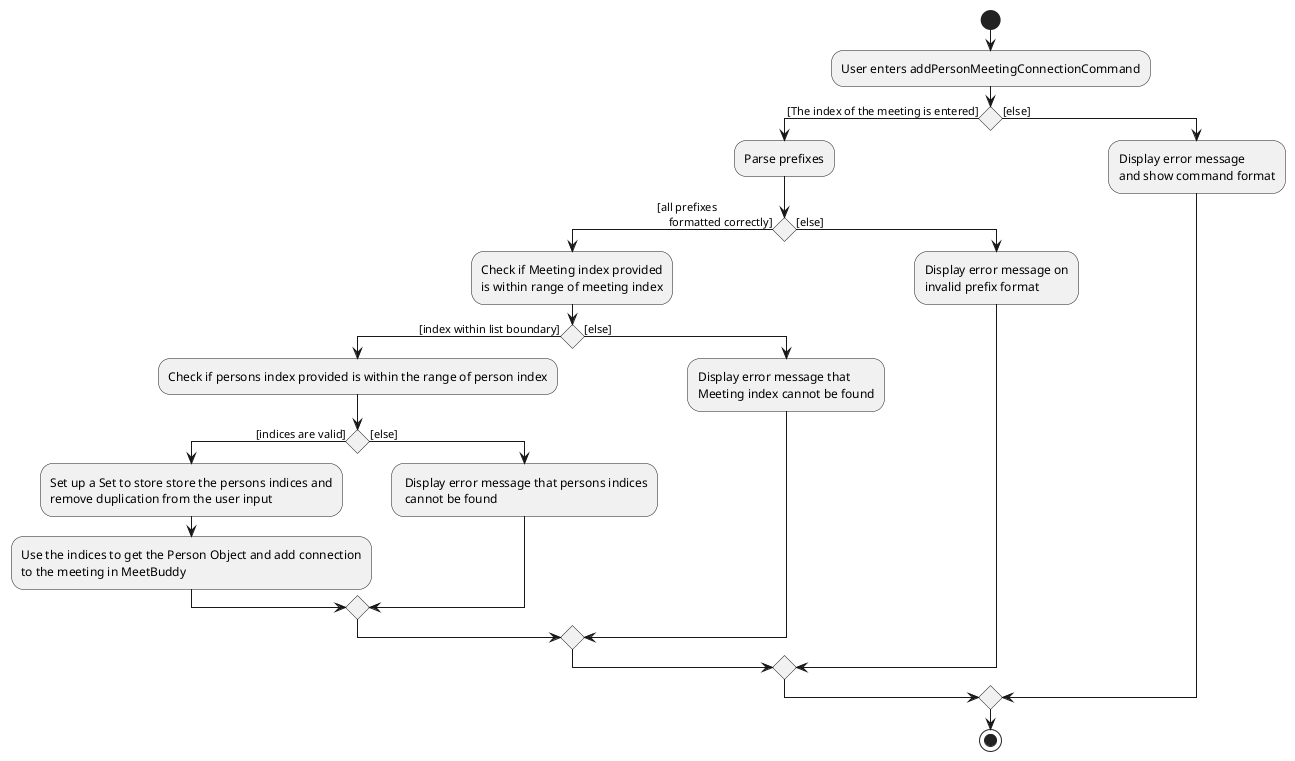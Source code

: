 @startuml
start
:User enters addPersonMeetingConnectionCommand;

if () then ([The index of the meeting is entered])
    :Parse prefixes;
    if () then ([all prefixes
    formatted correctly])
        :Check if Meeting index provided
        is within range of meeting index;
        if () then ([index within list boundary])
            :Check if persons index provided is within the range of person index;
            if() then ([indices are valid])
                :Set up a Set to store store the persons indices and
                remove duplication from the user input;
                :Use the indices to get the Person Object and add connection
                to the meeting in MeetBuddy;
            else ([else])
                : Display error message that persons indices
                 cannot be found;
            endif
        else ([else])
            :Display error message that
            Meeting index cannot be found;
        endif
    else ([else])
        :Display error message on
        invalid prefix format;
    endif
else ([else])
    :Display error message
    and show command format;
endif
stop
@enduml
